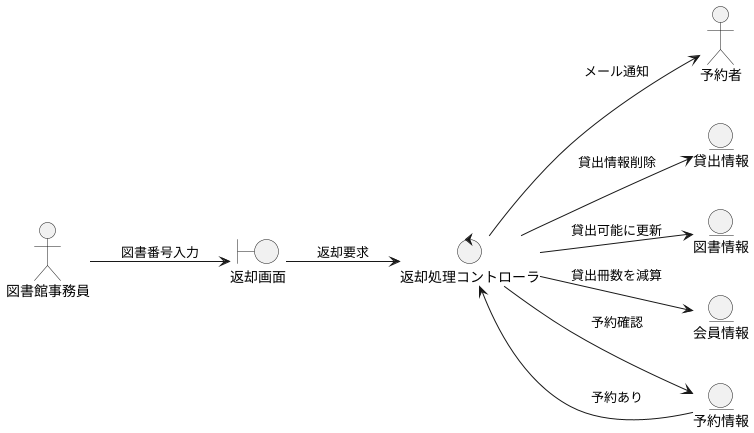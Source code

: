 @startuml
left to right direction

actor "図書館事務員" as Staff
actor "予約者" as Reserver

boundary ReturnScreen as "返却画面"

control ReturnController as "返却処理コントローラ"

entity Loan as "貸出情報"
entity Book as "図書情報"
entity Member as "会員情報"
entity Reserve as "予約情報"

' --- 基本フロー ---
Staff --> ReturnScreen : 図書番号入力
ReturnScreen --> ReturnController : 返却要求

ReturnController --> Loan : 貸出情報削除
ReturnController --> Book : 貸出可能に更新
ReturnController --> Member : 貸出冊数を減算

' --- 代替フロー ---
ReturnController --> Reserve : 予約確認
Reserve --> ReturnController : 予約あり
ReturnController --> Reserver : メール通知

@enduml
